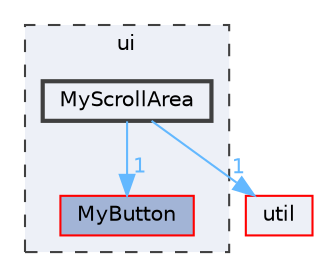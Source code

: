 digraph "MyScrollArea"
{
 // LATEX_PDF_SIZE
  bgcolor="transparent";
  edge [fontname=Helvetica,fontsize=10,labelfontname=Helvetica,labelfontsize=10];
  node [fontname=Helvetica,fontsize=10,shape=box,height=0.2,width=0.4];
  compound=true
  subgraph clusterdir_1788f8309b1a812dcb800a185471cf6c {
    graph [ bgcolor="#edf0f7", pencolor="grey25", label="ui", fontname=Helvetica,fontsize=10 style="filled,dashed", URL="dir_1788f8309b1a812dcb800a185471cf6c.html",tooltip=""]
  dir_64e62a3da93a71e7cadfe52a7a3289db [label="MyButton", fillcolor="#a2b4d6", color="red", style="filled", URL="dir_64e62a3da93a71e7cadfe52a7a3289db.html",tooltip=""];
  dir_a7ceb867624e39743ecec3a82580df1e [label="MyScrollArea", fillcolor="#edf0f7", color="grey25", style="filled,bold", URL="dir_a7ceb867624e39743ecec3a82580df1e.html",tooltip=""];
  }
  dir_23ec12649285f9fabf3a6b7380226c28 [label="util", fillcolor="#edf0f7", color="red", style="filled", URL="dir_23ec12649285f9fabf3a6b7380226c28.html",tooltip=""];
  dir_a7ceb867624e39743ecec3a82580df1e->dir_23ec12649285f9fabf3a6b7380226c28 [headlabel="1", labeldistance=1.5 headhref="dir_000260_000357.html" href="dir_000260_000357.html" color="steelblue1" fontcolor="steelblue1"];
  dir_a7ceb867624e39743ecec3a82580df1e->dir_64e62a3da93a71e7cadfe52a7a3289db [headlabel="1", labeldistance=1.5 headhref="dir_000260_000223.html" href="dir_000260_000223.html" color="steelblue1" fontcolor="steelblue1"];
}
